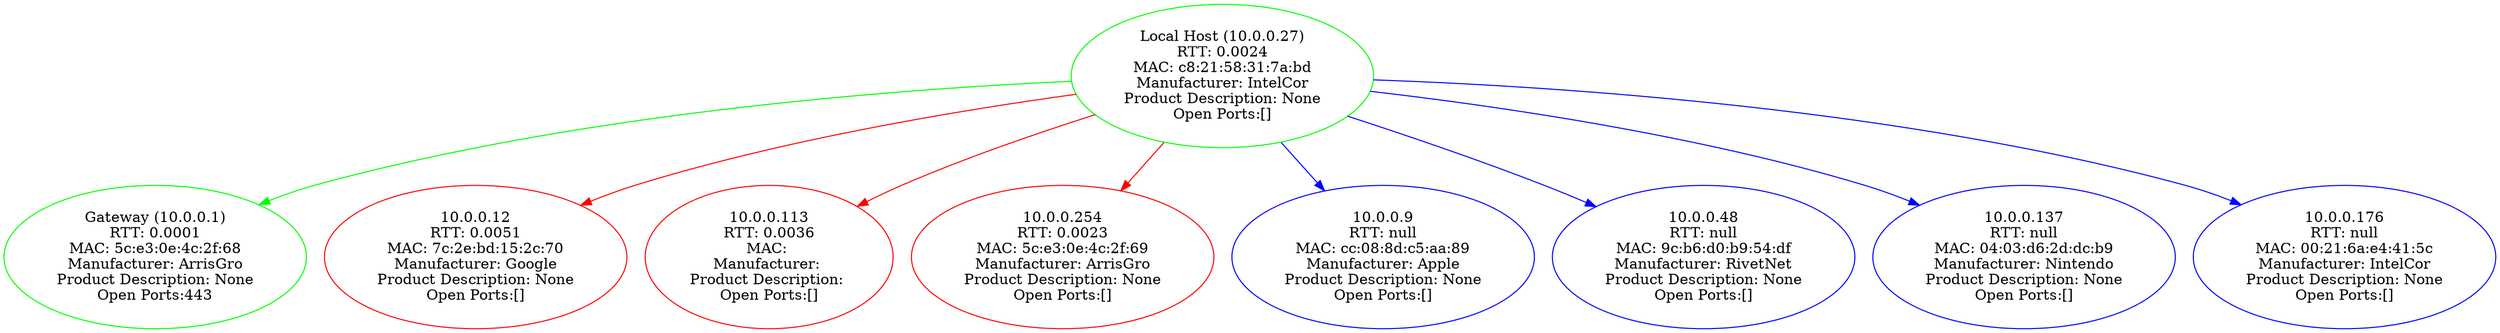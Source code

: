 // LAN Visualization
digraph {
	node [color=green]
	"10.0.0.27" [label="Local Host (10.0.0.27)
RTT: 0.0024
MAC: c8:21:58:31:7a:bd
Manufacturer: IntelCor
Product Description: None
Open Ports:[]"]
	node [color=green]
	"10.0.0.1" [label="Gateway (10.0.0.1)
RTT: 0.0001
MAC: 5c:e3:0e:4c:2f:68
Manufacturer: ArrisGro
Product Description: None
Open Ports:443"]
	edge [color=green]
	"10.0.0.27" -> "10.0.0.1"
	node [color=red]
	edge [color=red]
	"10.0.0.12" [label="10.0.0.12
RTT: 0.0051
MAC: 7c:2e:bd:15:2c:70
Manufacturer: Google
Product Description: None
Open Ports:[]"]
	"10.0.0.27" -> "10.0.0.12"
	node [color=red]
	edge [color=red]
	"10.0.0.113" [label="10.0.0.113
RTT: 0.0036
MAC: 
Manufacturer: 
Product Description: 
Open Ports:[]"]
	"10.0.0.27" -> "10.0.0.113"
	node [color=red]
	edge [color=red]
	"10.0.0.254" [label="10.0.0.254
RTT: 0.0023
MAC: 5c:e3:0e:4c:2f:69
Manufacturer: ArrisGro
Product Description: None
Open Ports:[]"]
	"10.0.0.27" -> "10.0.0.254"
	node [color=blue]
	edge [color=blue]
	"10.0.0.9" [label="10.0.0.9
RTT: null
MAC: cc:08:8d:c5:aa:89
Manufacturer: Apple
Product Description: None
Open Ports:[]"]
	"10.0.0.27" -> "10.0.0.9"
	node [color=blue]
	edge [color=blue]
	"10.0.0.48" [label="10.0.0.48
RTT: null
MAC: 9c:b6:d0:b9:54:df
Manufacturer: RivetNet
Product Description: None
Open Ports:[]"]
	"10.0.0.27" -> "10.0.0.48"
	node [color=blue]
	edge [color=blue]
	"10.0.0.137" [label="10.0.0.137
RTT: null
MAC: 04:03:d6:2d:dc:b9
Manufacturer: Nintendo
Product Description: None
Open Ports:[]"]
	"10.0.0.27" -> "10.0.0.137"
	node [color=blue]
	edge [color=blue]
	"10.0.0.176" [label="10.0.0.176
RTT: null
MAC: 00:21:6a:e4:41:5c
Manufacturer: IntelCor
Product Description: None
Open Ports:[]"]
	"10.0.0.27" -> "10.0.0.176"
}
